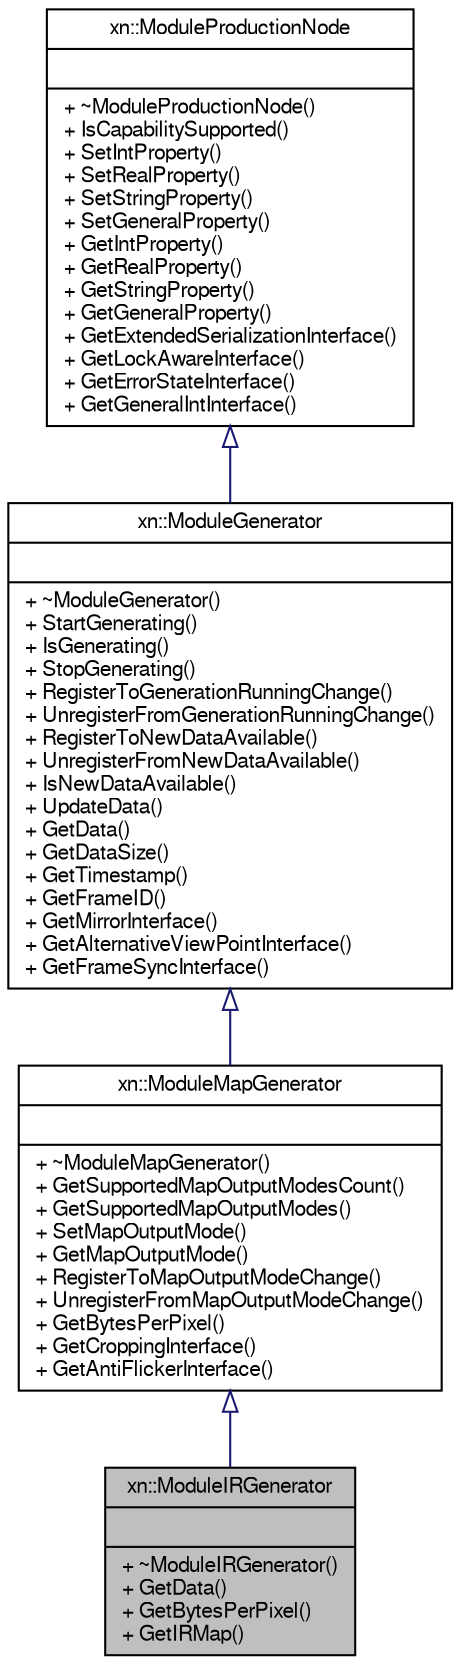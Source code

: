 digraph G
{
  edge [fontname="FreeSans",fontsize="10",labelfontname="FreeSans",labelfontsize="10"];
  node [fontname="FreeSans",fontsize="10",shape=record];
  Node1 [label="{xn::ModuleIRGenerator\n||+ ~ModuleIRGenerator()\l+ GetData()\l+ GetBytesPerPixel()\l+ GetIRMap()\l}",height=0.2,width=0.4,color="black", fillcolor="grey75", style="filled" fontcolor="black"];
  Node2 -> Node1 [dir=back,color="midnightblue",fontsize="10",style="solid",arrowtail="empty",fontname="FreeSans"];
  Node2 [label="{xn::ModuleMapGenerator\n||+ ~ModuleMapGenerator()\l+ GetSupportedMapOutputModesCount()\l+ GetSupportedMapOutputModes()\l+ SetMapOutputMode()\l+ GetMapOutputMode()\l+ RegisterToMapOutputModeChange()\l+ UnregisterFromMapOutputModeChange()\l+ GetBytesPerPixel()\l+ GetCroppingInterface()\l+ GetAntiFlickerInterface()\l}",height=0.2,width=0.4,color="black", fillcolor="white", style="filled",URL="$classxn_1_1_module_map_generator.html"];
  Node3 -> Node2 [dir=back,color="midnightblue",fontsize="10",style="solid",arrowtail="empty",fontname="FreeSans"];
  Node3 [label="{xn::ModuleGenerator\n||+ ~ModuleGenerator()\l+ StartGenerating()\l+ IsGenerating()\l+ StopGenerating()\l+ RegisterToGenerationRunningChange()\l+ UnregisterFromGenerationRunningChange()\l+ RegisterToNewDataAvailable()\l+ UnregisterFromNewDataAvailable()\l+ IsNewDataAvailable()\l+ UpdateData()\l+ GetData()\l+ GetDataSize()\l+ GetTimestamp()\l+ GetFrameID()\l+ GetMirrorInterface()\l+ GetAlternativeViewPointInterface()\l+ GetFrameSyncInterface()\l}",height=0.2,width=0.4,color="black", fillcolor="white", style="filled",URL="$classxn_1_1_module_generator.html"];
  Node4 -> Node3 [dir=back,color="midnightblue",fontsize="10",style="solid",arrowtail="empty",fontname="FreeSans"];
  Node4 [label="{xn::ModuleProductionNode\n||+ ~ModuleProductionNode()\l+ IsCapabilitySupported()\l+ SetIntProperty()\l+ SetRealProperty()\l+ SetStringProperty()\l+ SetGeneralProperty()\l+ GetIntProperty()\l+ GetRealProperty()\l+ GetStringProperty()\l+ GetGeneralProperty()\l+ GetExtendedSerializationInterface()\l+ GetLockAwareInterface()\l+ GetErrorStateInterface()\l+ GetGeneralIntInterface()\l}",height=0.2,width=0.4,color="black", fillcolor="white", style="filled",URL="$classxn_1_1_module_production_node.html"];
}
